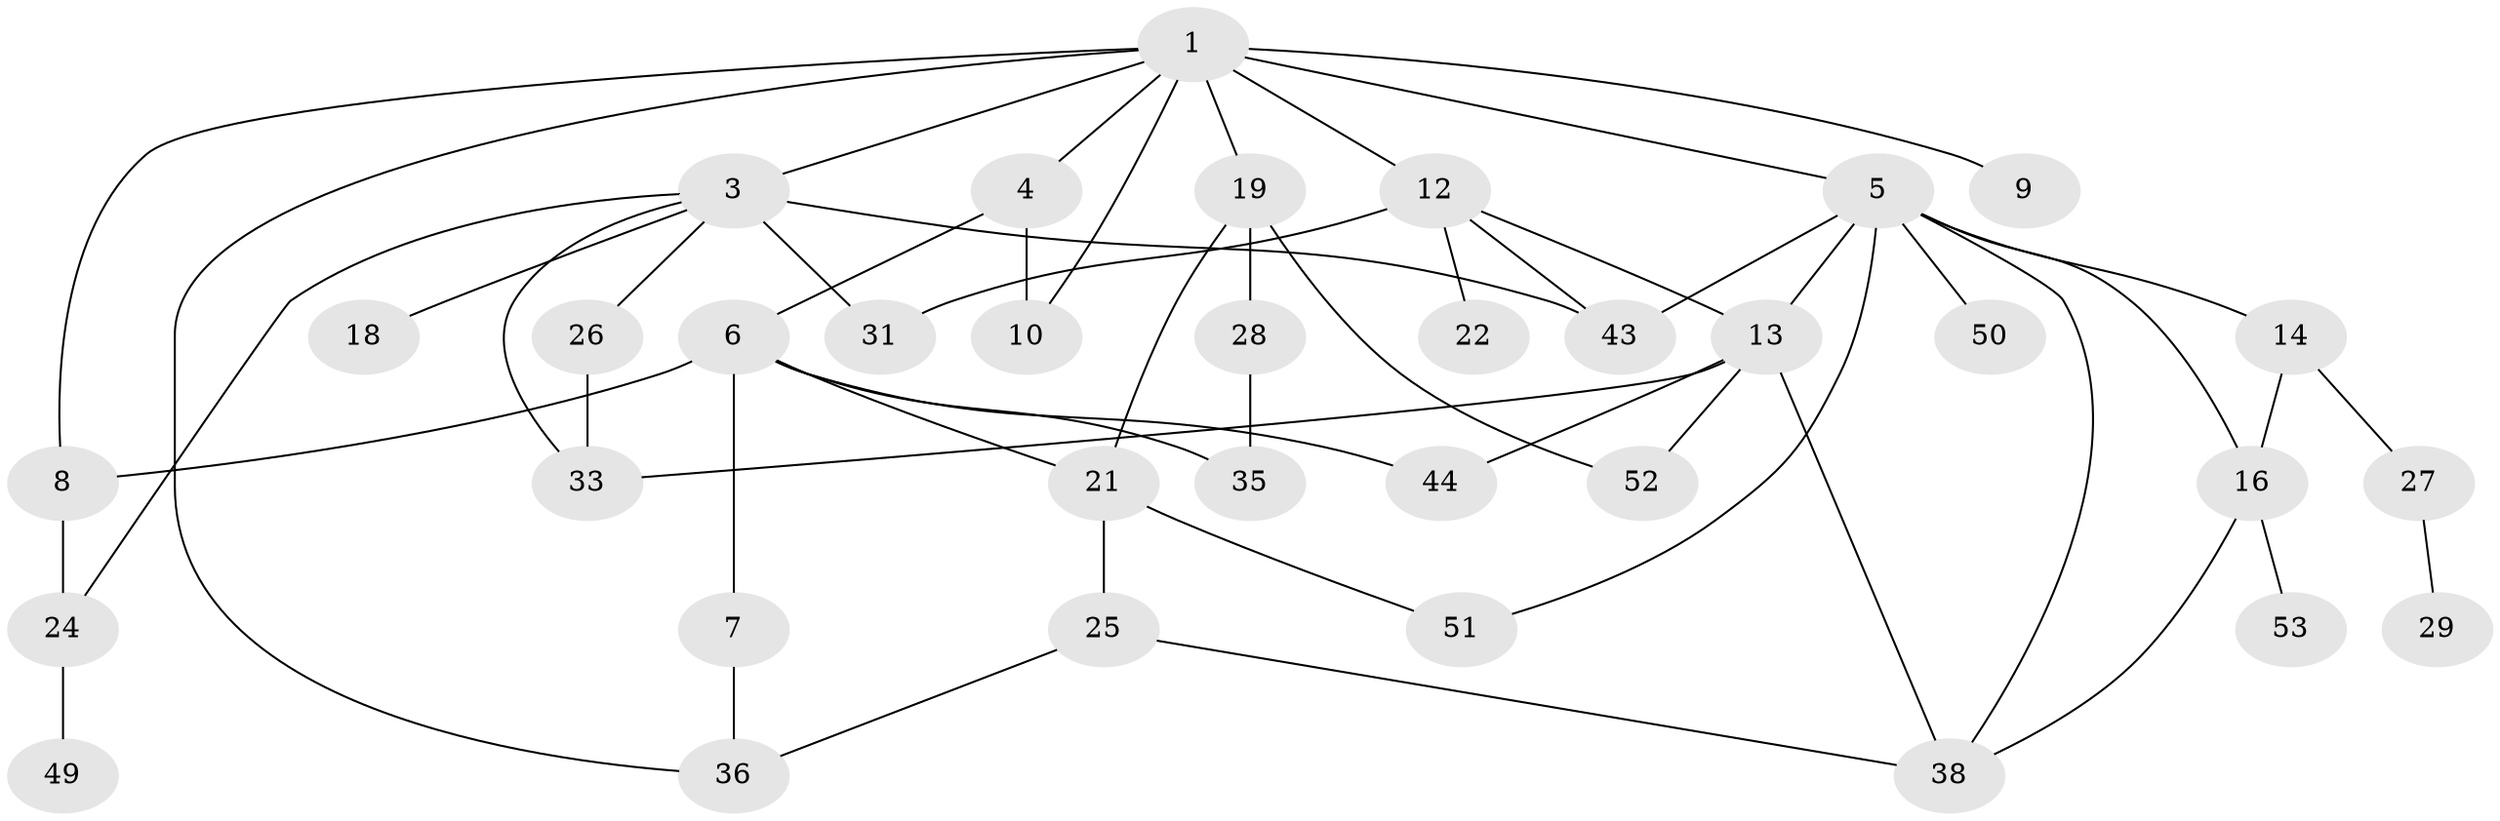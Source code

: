 // original degree distribution, {6: 0.03773584905660377, 5: 0.09433962264150944, 4: 0.1320754716981132, 8: 0.018867924528301886, 3: 0.22641509433962265, 1: 0.20754716981132076, 2: 0.2830188679245283}
// Generated by graph-tools (version 1.1) at 2025/10/02/27/25 16:10:51]
// undirected, 35 vertices, 54 edges
graph export_dot {
graph [start="1"]
  node [color=gray90,style=filled];
  1 [super="+2"];
  3 [super="+15"];
  4 [super="+42"];
  5 [super="+40"];
  6 [super="+46"];
  7 [super="+30"];
  8 [super="+11"];
  9;
  10;
  12 [super="+17"];
  13 [super="+48"];
  14;
  16 [super="+47"];
  18;
  19 [super="+20"];
  21 [super="+23"];
  22;
  24 [super="+41"];
  25 [super="+45"];
  26;
  27 [super="+32"];
  28;
  29;
  31 [super="+34"];
  33 [super="+39"];
  35 [super="+37"];
  36;
  38;
  43;
  44;
  49;
  50;
  51;
  52;
  53;
  1 -- 3;
  1 -- 10;
  1 -- 12 [weight=2];
  1 -- 36;
  1 -- 19;
  1 -- 4;
  1 -- 5;
  1 -- 9;
  1 -- 8;
  3 -- 31 [weight=2];
  3 -- 18;
  3 -- 24;
  3 -- 26;
  3 -- 43;
  3 -- 33;
  4 -- 6;
  4 -- 10;
  5 -- 13;
  5 -- 14;
  5 -- 50;
  5 -- 51;
  5 -- 38;
  5 -- 43;
  5 -- 16;
  6 -- 7;
  6 -- 8;
  6 -- 44;
  6 -- 21;
  6 -- 35;
  7 -- 36;
  8 -- 24;
  12 -- 31;
  12 -- 22;
  12 -- 43;
  12 -- 13;
  13 -- 44;
  13 -- 52;
  13 -- 33;
  13 -- 38;
  14 -- 16;
  14 -- 27;
  16 -- 53;
  16 -- 38;
  19 -- 28;
  19 -- 52;
  19 -- 21;
  21 -- 25;
  21 -- 51;
  24 -- 49 [weight=2];
  25 -- 36;
  25 -- 38;
  26 -- 33;
  27 -- 29;
  28 -- 35;
}
